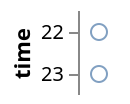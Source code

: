 {
    "$schema": "http://vega.github.io/schema/vega/v3.0.json",
    "description": "Google's stock price over time.",
    "autosize": "pad",
    "padding": 5,
    "data": [
        {
            "name": "source_0",
            "values": [
                {
                    "date": "10 Oct 2011 22:48:00"
                },
                {
                    "date": "11 Oct 2022 23:00:00"
                }
            ],
            "format": {
                "type": "json",
                "parse": {
                    "date": "date:'%d %b %Y %H:%M:%S'"
                }
            },
            "transform": [
                {
                    "type": "filter",
                    "expr": "datum[\"date\"] !== null && !isNaN(datum[\"date\"])"
                },
                {
                    "type": "formula",
                    "as": "hours_date",
                    "expr": "datetime(0, 0, 1, hours(datum[\"date\"]), 0, 0, 0)"
                }
            ]
        }
    ],
    "signals": [
        {
            "name": "width",
            "update": "21"
        },
        {
            "name": "height",
            "update": "bandspace(domain('y').length, 1, 0.5) * 21"
        }
    ],
    "marks": [
        {
            "name": "nested_main_group",
            "type": "group",
            "encode": {
                "update": {
                    "width": {
                        "signal": "width"
                    },
                    "height": {
                        "signal": "height"
                    },
                    "fill": {
                        "value": "transparent"
                    }
                }
            },
            "marks": [
                {
                    "name": "marks",
                    "type": "symbol",
                    "role": "point",
                    "from": {
                        "data": "source_0"
                    },
                    "encode": {
                        "update": {
                            "x": {
                                "value": 10.5
                            },
                            "y": {
                                "scale": "y",
                                "field": "hours_date"
                            },
                            "stroke": {
                                "value": "#4c78a8"
                            },
                            "fill": {
                                "value": "transparent"
                            },
                            "opacity": {
                                "value": 0.7
                            }
                        }
                    }
                }
            ]
        }
    ],
    "scales": [
        {
            "name": "y",
            "type": "point",
            "domain": {
                "data": "source_0",
                "field": "hours_date",
                "sort": true
            },
            "range": {
                "step": 21
            },
            "round": true,
            "padding": 0.5
        }
    ],
    "axes": [
        {
            "scale": "y",
            "orient": "left",
            "title": "time",
            "zindex": 1,
            "encode": {
                "labels": {
                    "update": {
                        "text": {
                            "signal": "timeFormat(datum.value, '%H')"
                        }
                    }
                }
            }
        }
    ]
}